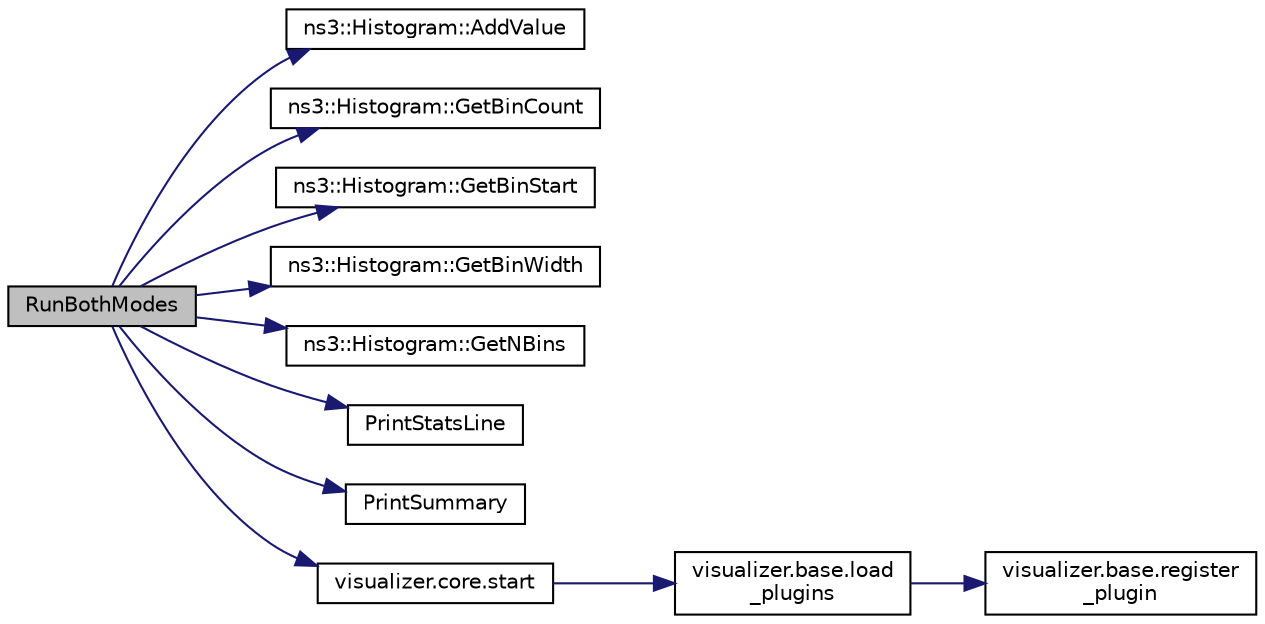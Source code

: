 digraph "RunBothModes"
{
 // LATEX_PDF_SIZE
  edge [fontname="Helvetica",fontsize="10",labelfontname="Helvetica",labelfontsize="10"];
  node [fontname="Helvetica",fontsize="10",shape=record];
  rankdir="LR";
  Node1 [label="RunBothModes",height=0.2,width=0.4,color="black", fillcolor="grey75", style="filled", fontcolor="black",tooltip=" "];
  Node1 -> Node2 [color="midnightblue",fontsize="10",style="solid",fontname="Helvetica"];
  Node2 [label="ns3::Histogram::AddValue",height=0.2,width=0.4,color="black", fillcolor="white", style="filled",URL="$classns3_1_1_histogram.html#a918f0b67189617814abf42fd59e34de4",tooltip="Add a value to the histogram."];
  Node1 -> Node3 [color="midnightblue",fontsize="10",style="solid",fontname="Helvetica"];
  Node3 [label="ns3::Histogram::GetBinCount",height=0.2,width=0.4,color="black", fillcolor="white", style="filled",URL="$classns3_1_1_histogram.html#a176ac6caa17e6eeec25e4f9f80de14d1",tooltip="Get the number of data added to the bin."];
  Node1 -> Node4 [color="midnightblue",fontsize="10",style="solid",fontname="Helvetica"];
  Node4 [label="ns3::Histogram::GetBinStart",height=0.2,width=0.4,color="black", fillcolor="white", style="filled",URL="$classns3_1_1_histogram.html#aa3ae3b4a7ee87cc598d54cdc33e55ee8",tooltip="Returns the bin start, i.e., index*binWidth."];
  Node1 -> Node5 [color="midnightblue",fontsize="10",style="solid",fontname="Helvetica"];
  Node5 [label="ns3::Histogram::GetBinWidth",height=0.2,width=0.4,color="black", fillcolor="white", style="filled",URL="$classns3_1_1_histogram.html#a3ef3cce2d503449021c38b41d898aaeb",tooltip="Returns the bin width."];
  Node1 -> Node6 [color="midnightblue",fontsize="10",style="solid",fontname="Helvetica"];
  Node6 [label="ns3::Histogram::GetNBins",height=0.2,width=0.4,color="black", fillcolor="white", style="filled",URL="$classns3_1_1_histogram.html#a7c30ae034a2f7f8bbb51581720c374d2",tooltip="Returns the number of bins in the histogram."];
  Node1 -> Node7 [color="midnightblue",fontsize="10",style="solid",fontname="Helvetica"];
  Node7 [label="PrintStatsLine",height=0.2,width=0.4,color="black", fillcolor="white", style="filled",URL="$empirical-random-variable-example_8cc.html#ab640b01fd06cae8e707bf8c3250bd190",tooltip=" "];
  Node1 -> Node8 [color="midnightblue",fontsize="10",style="solid",fontname="Helvetica"];
  Node8 [label="PrintSummary",height=0.2,width=0.4,color="black", fillcolor="white", style="filled",URL="$empirical-random-variable-example_8cc.html#a0062e432a9250d7bff777081d62fcc38",tooltip=" "];
  Node1 -> Node9 [color="midnightblue",fontsize="10",style="solid",fontname="Helvetica"];
  Node9 [label="visualizer.core.start",height=0.2,width=0.4,color="black", fillcolor="white", style="filled",URL="$namespacevisualizer_1_1core.html#a2a35e5d8a34af358b508dac8635754e0",tooltip=" "];
  Node9 -> Node10 [color="midnightblue",fontsize="10",style="solid",fontname="Helvetica"];
  Node10 [label="visualizer.base.load\l_plugins",height=0.2,width=0.4,color="black", fillcolor="white", style="filled",URL="$namespacevisualizer_1_1base.html#ad171497a5ff1afe0a73bedaebf35448f",tooltip=" "];
  Node10 -> Node11 [color="midnightblue",fontsize="10",style="solid",fontname="Helvetica"];
  Node11 [label="visualizer.base.register\l_plugin",height=0.2,width=0.4,color="black", fillcolor="white", style="filled",URL="$namespacevisualizer_1_1base.html#a6b0ffcff1e17ec4027496f50177e5b9e",tooltip=" "];
}
